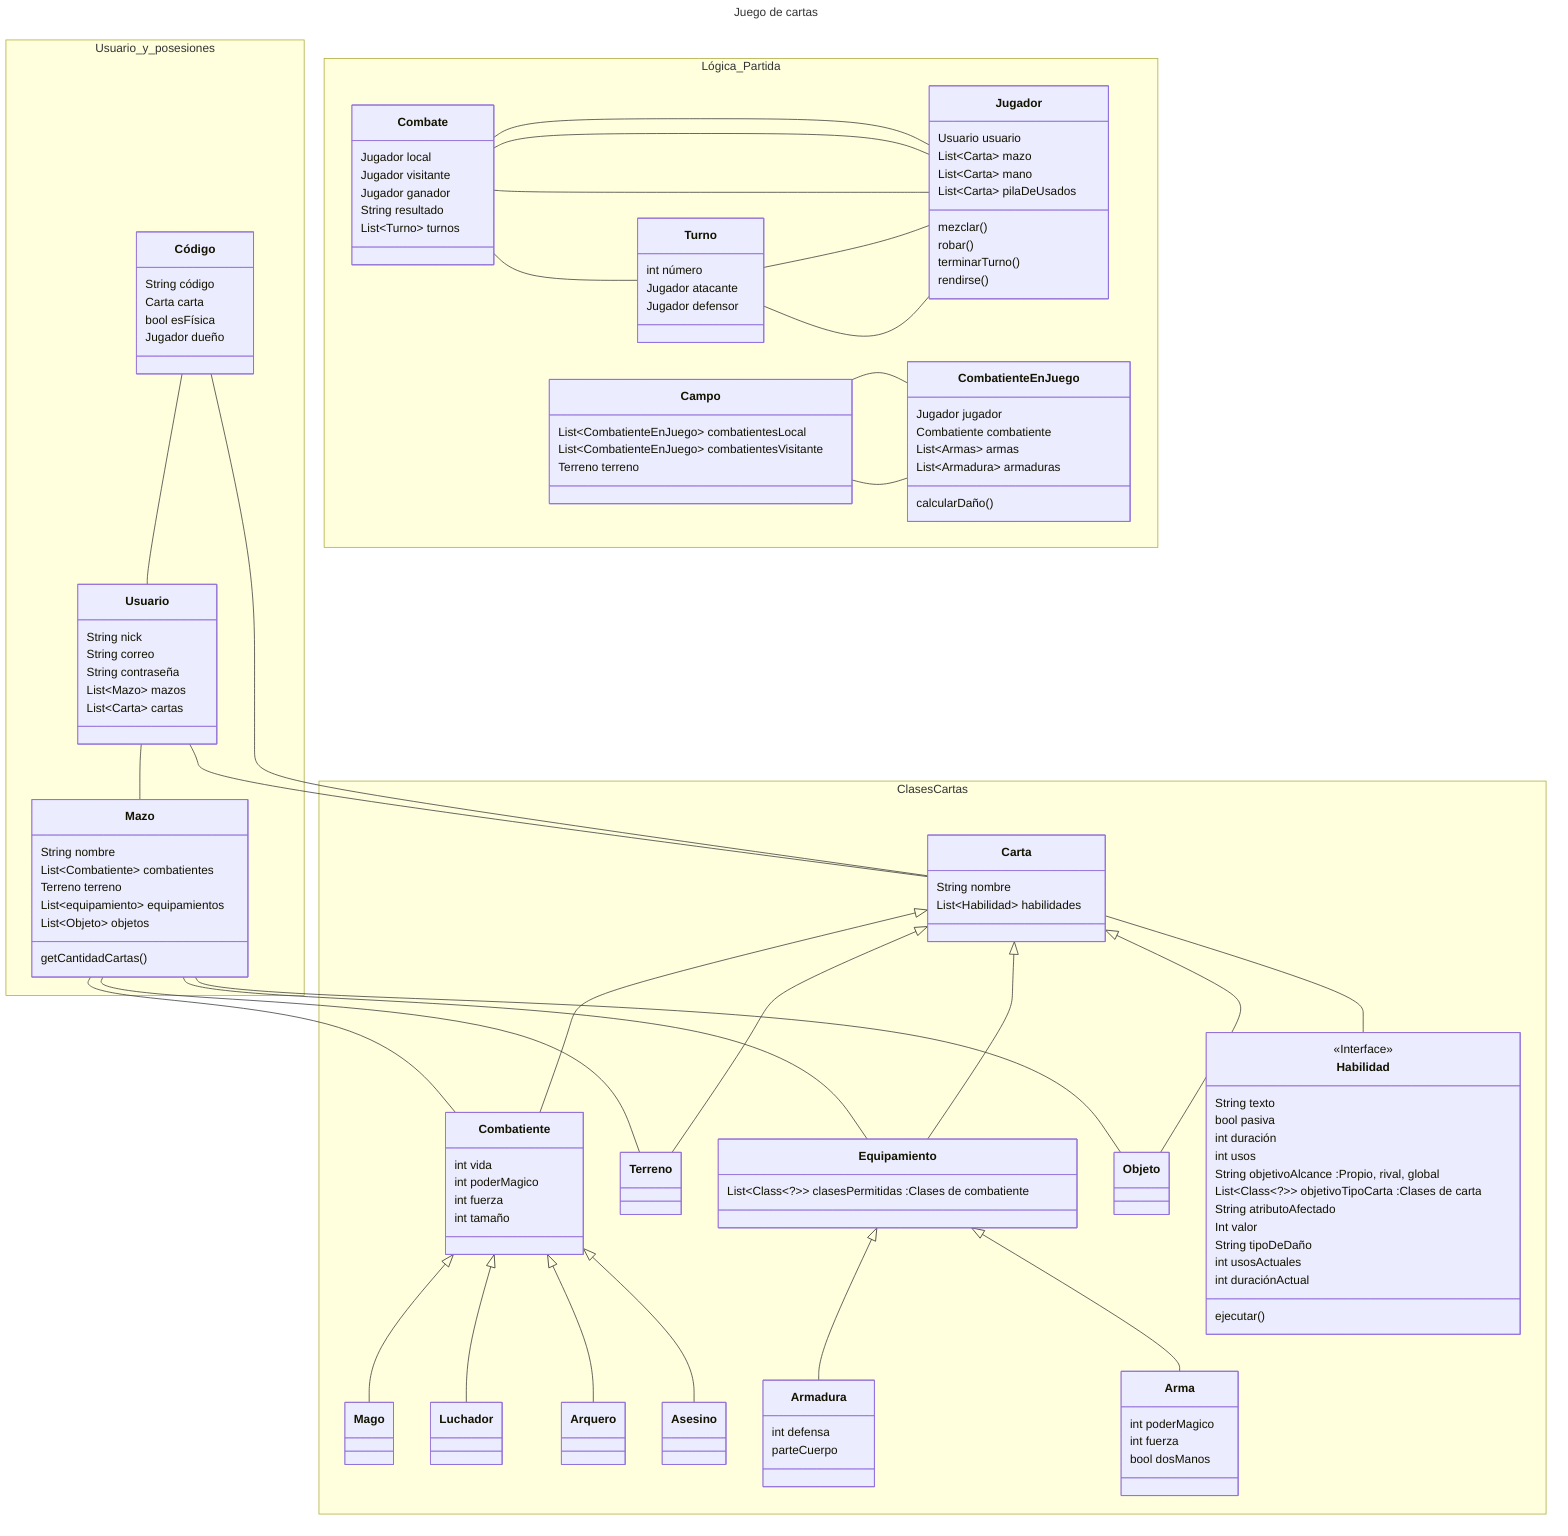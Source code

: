---
title: Juego de cartas
---
classDiagram

namespace Usuario_y_posesiones {  
    class Usuario{
        String nick
        String correo
        String contraseña
        List~Mazo~ mazos
        List~Carta~ cartas
    }

    class Mazo{
        String nombre
        List~Combatiente~ combatientes
        Terreno terreno
        List~equipamiento~ equipamientos
        List~Objeto~ objetos
        getCantidadCartas()
    }

    class Código{
        String código
        Carta carta
        bool esFísica
        Jugador dueño
    }

}
    Mazo -- Combatiente
    Mazo -- Terreno
    Mazo -- Equipamiento
    Mazo -- Objeto
    Usuario -- Mazo
    Usuario -- Carta
    Código -- Carta
    Código -- Usuario

namespace Clases Cartas {
    class Carta{
        String nombre
        List~Habilidad~ habilidades
    }

    class Objeto{
        
    }
    
    class Combatiente{
        int vida
        int poderMagico
        int fuerza
        int tamaño
    }

    class Mago{

    }

    class Luchador{

    }

    class Arquero{

    }

    class Asesino{

    }


    class Equipamiento{
        List~Class~?~~ clasesPermitidas :Clases de combatiente
    }

    class Armadura{
        int defensa
        parteCuerpo

    }

    class Arma{
        int poderMagico
        int fuerza
        
        bool dosManos
    }

    class Terreno{
    }

    class Habilidad{
        <<Interface>>
        String texto
        bool pasiva
        int duración
        int usos
        String objetivoAlcance :Propio, rival, global
        List~Class~?~~ objetivoTipoCarta :Clases de carta
        String atributoAfectado
        Int valor
        String tipoDeDaño
        int usosActuales
        int duraciónActual

        ejecutar()
    }
}
    Carta <|-- Combatiente
    Carta <|-- Equipamiento
    Carta <|-- Objeto
    Carta <|-- Terreno
    Carta -- Habilidad

    Combatiente <|-- Mago
    Combatiente <|-- Luchador
    Combatiente <|-- Asesino
    Combatiente <|-- Arquero
    Equipamiento <|-- Armadura
    Equipamiento <|-- Arma



namespace Lógica_Partida {

    class Combate{
        Jugador local
        Jugador visitante
        Jugador ganador
        String resultado
        List~Turno~ turnos
    }

    class Jugador{
        Usuario usuario
        List~Carta~ mazo
        List~Carta~ mano
        List~Carta~ pilaDeUsados
        mezclar()
        robar()
        terminarTurno()
        rendirse()
    }

    class Turno{
        int número
        Jugador atacante
        Jugador defensor
    }

    class CombatienteEnJuego{
        Jugador jugador
        Combatiente combatiente
        List~Armas~ armas
        List~Armadura~ armaduras
        calcularDaño()
    }

    class Campo{
        List~CombatienteEnJuego~ combatientesLocal
        List~CombatienteEnJuego~ combatientesVisitante
        Terreno terreno
    }

}
    Combate -- Jugador
    Combate -- Jugador
    Combate -- Jugador
    Combate -- Turno
    Turno -- Jugador
    Turno -- Jugador
    Campo -- CombatienteEnJuego
    Campo -- CombatienteEnJuego